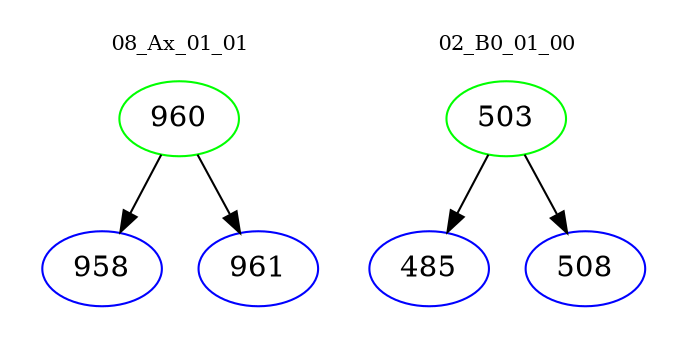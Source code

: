 digraph{
subgraph cluster_0 {
color = white
label = "08_Ax_01_01";
fontsize=10;
T0_960 [label="960", color="green"]
T0_960 -> T0_958 [color="black"]
T0_958 [label="958", color="blue"]
T0_960 -> T0_961 [color="black"]
T0_961 [label="961", color="blue"]
}
subgraph cluster_1 {
color = white
label = "02_B0_01_00";
fontsize=10;
T1_503 [label="503", color="green"]
T1_503 -> T1_485 [color="black"]
T1_485 [label="485", color="blue"]
T1_503 -> T1_508 [color="black"]
T1_508 [label="508", color="blue"]
}
}
